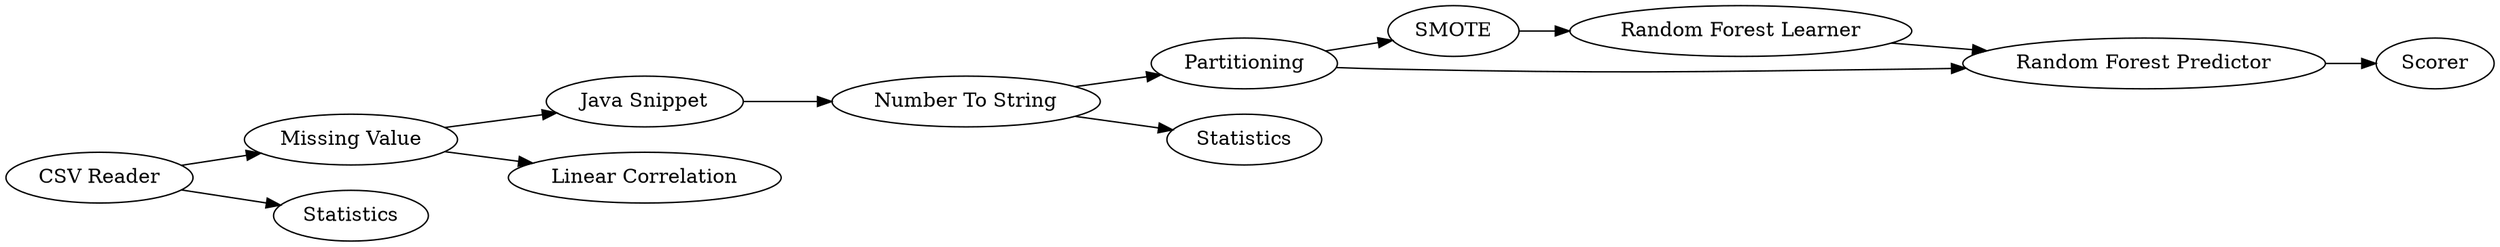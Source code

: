 digraph {
	3 [label="Missing Value"]
	4 [label="Java Snippet"]
	5 [label=SMOTE]
	9 [label=Partitioning]
	15 [label="CSV Reader"]
	16 [label="Random Forest Learner"]
	17 [label="Random Forest Predictor"]
	18 [label=Statistics]
	19 [label=Statistics]
	20 [label="Number To String"]
	21 [label="Linear Correlation"]
	22 [label=Scorer]
	3 -> 21
	3 -> 4
	4 -> 20
	5 -> 16
	9 -> 17
	9 -> 5
	15 -> 3
	15 -> 19
	16 -> 17
	17 -> 22
	20 -> 18
	20 -> 9
	rankdir=LR
}
